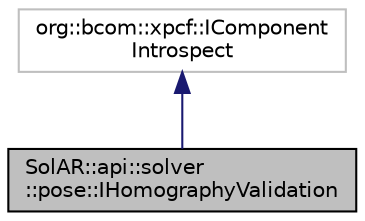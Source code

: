 digraph "SolAR::api::solver::pose::IHomographyValidation"
{
 // LATEX_PDF_SIZE
  edge [fontname="Helvetica",fontsize="10",labelfontname="Helvetica",labelfontsize="10"];
  node [fontname="Helvetica",fontsize="10",shape=record];
  Node1 [label="SolAR::api::solver\l::pose::IHomographyValidation",height=0.2,width=0.4,color="black", fillcolor="grey75", style="filled", fontcolor="black",tooltip="Tests if a homography is valid. UUID: e95e8f70-dd32-11e7-9296-cec278b6b50a"];
  Node2 -> Node1 [dir="back",color="midnightblue",fontsize="10",style="solid",fontname="Helvetica"];
  Node2 [label="org::bcom::xpcf::IComponent\lIntrospect",height=0.2,width=0.4,color="grey75", fillcolor="white", style="filled",tooltip=" "];
}
